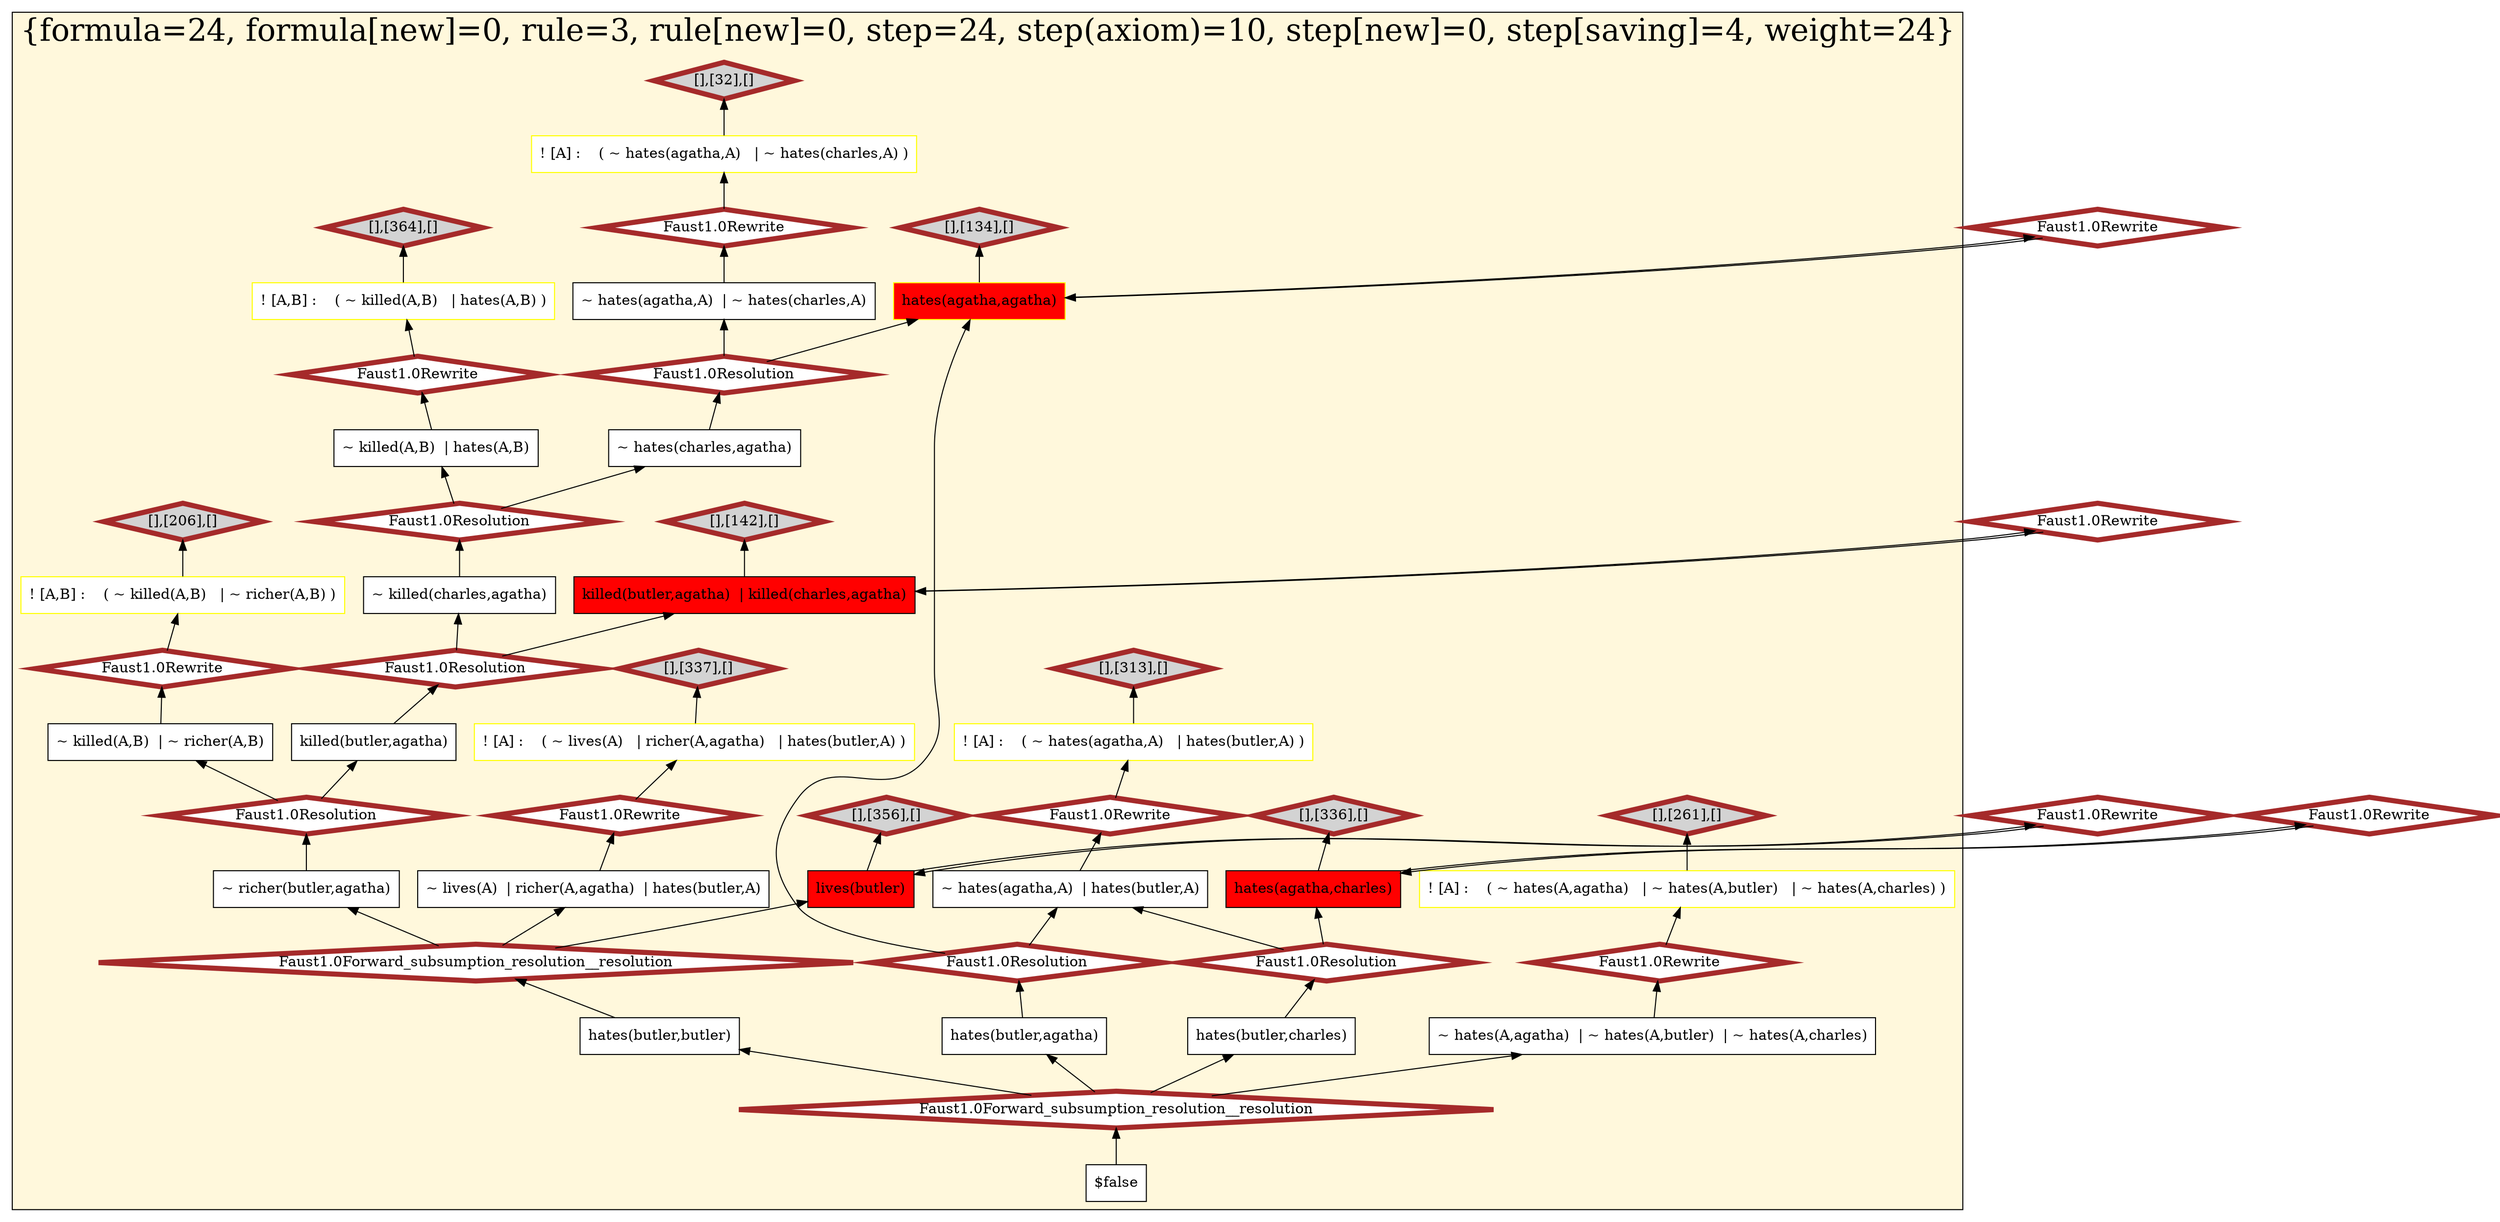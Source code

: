 digraph g 
{ rankdir=BT;
   
  "x_337" [ URL="http://inference-web.org/proofs/tptp/Solutions/PUZ/PUZ001-1/Faust---1.0/answer.owl#ns_butler_hates_poor_conclusion" color="yellow" shape="box" label="! [A] :    ( ~ lives(A)   | richer(A,agatha)   | hates(butler,A) )" fillcolor="white" style="filled"  ];
  "x_436" [ URL="http://inference-web.org/proofs/tptp/Solutions/PUZ/PUZ001-1/Faust---1.0/answer.owl#ns_176259640_conclusion" color="black" shape="box" label="hates(butler,butler)" fillcolor="white" style="filled"  ];
  "x_51" [ URL="http://inference-web.org/proofs/tptp/Solutions/PUZ/PUZ001-1/Faust---1.0/answer.owl#ns_176249928_conclusion" color="black" shape="box" label="~ richer(butler,agatha)" fillcolor="white" style="filled"  ];
  "x_356" [ URL="http://inference-web.org/proofs/tptp/Solutions/PUZ/PUZ001-1/Faust---1.0/answer.owl#ns_butler_conclusion" color="yellow" shape="box" label="lives(butler)" fillcolor="red" style="filled"  ];
  "x_268" [ URL="http://inference-web.org/proofs/tptp/Solutions/PUZ/PUZ001-1/Faust---1.0/answer.owl#ns_176169184_conclusion" color="black" shape="box" label="hates(butler,charles)" fillcolor="white" style="filled"  ];
  "x_313" [ URL="http://inference-web.org/proofs/tptp/Solutions/PUZ/PUZ001-1/Faust---1.0/answer.owl#ns_same_hates_conclusion" color="yellow" shape="box" label="! [A] :    ( ~ hates(agatha,A)   | hates(butler,A) )" fillcolor="white" style="filled"  ];
  "x_210" [ URL="http://inference-web.org/proofs/tptp/Solutions/PUZ/PUZ001-1/Faust---1.0/answer.owl#ns_168261192_conclusion" color="black" shape="box" label="~ hates(agatha,A)  | ~ hates(charles,A)" fillcolor="white" style="filled"  ];
  "x_113" [ URL="http://inference-web.org/proofs/tptp/Solutions/PUZ/PUZ001-1/Faust---1.0/answer.owl#ns_176139248_conclusion" color="black" shape="box" label="hates(butler,agatha)" fillcolor="white" style="filled"  ];
  "x_81" [ URL="http://inference-web.org/proofs/tptp/Solutions/PUZ/PUZ001-1/Faust---1.0/answer.owl#ns_contradiction_conclusion" color="black" shape="box" label="$false" fillcolor="white" style="filled"  ];
  "x_95" [ URL="http://inference-web.org/proofs/tptp/Solutions/PUZ/PUZ001-1/Faust---1.0/answer.owl#ns_168272912_conclusion" color="black" shape="box" label="~ hates(A,agatha)  | ~ hates(A,butler)  | ~ hates(A,charles)" fillcolor="white" style="filled"  ];
  "x_134" [ URL="http://inference-web.org/proofs/tptp/Solutions/PUZ/PUZ001-1/Faust---1.0/answer.owl#ns_168277664_conclusion" color="black" shape="box" label="hates(agatha,agatha)" fillcolor="red" style="filled"  ];
  "x_254" [ URL="http://inference-web.org/proofs/tptp/Solutions/PUZ/PUZ001-1/Faust---1.0/answer.owl#ns_168238288_conclusion" color="black" shape="box" label="~ hates(agatha,A)  | hates(butler,A)" fillcolor="white" style="filled"  ];
  "x_448" [ URL="http://inference-web.org/proofs/tptp/Solutions/PUZ/PUZ001-1/Faust---1.0/answer.owl#ns_176202488_conclusion" color="black" shape="box" label="~ killed(charles,agatha)" fillcolor="white" style="filled"  ];
  "x_134" [ URL="http://inference-web.org/proofs/tptp/Solutions/PUZ/PUZ001-1/Faust---1.0/answer.owl#ns_agatha_hates_agatha_conclusion" color="yellow" shape="box" label="hates(agatha,agatha)" fillcolor="red" style="filled"  ];
  "x_187" [ URL="http://inference-web.org/proofs/tptp/Solutions/PUZ/PUZ001-1/Faust---1.0/answer.owl#ns_168254608_conclusion" color="black" shape="box" label="~ killed(A,B)  | ~ richer(A,B)" fillcolor="white" style="filled"  ];
  "x_56" [ URL="http://inference-web.org/proofs/tptp/Solutions/PUZ/PUZ001-1/Faust---1.0/answer.owl#ns_176150976_conclusion" color="black" shape="box" label="~ hates(charles,agatha)" fillcolor="white" style="filled"  ];
  "x_261" [ URL="http://inference-web.org/proofs/tptp/Solutions/PUZ/PUZ001-1/Faust---1.0/answer.owl#ns_no_one_hates_everyone_conclusion" color="yellow" shape="box" label="! [A] :    ( ~ hates(A,agatha)   | ~ hates(A,butler)   | ~ hates(A,charles) )" fillcolor="white" style="filled"  ];
  "x_142" [ URL="http://inference-web.org/proofs/tptp/Solutions/PUZ/PUZ001-1/Faust---1.0/answer.owl#ns_prove_neither_charles_nor_butler_did_it_conclusion" color="yellow" shape="box" label="killed(butler,agatha) | killed(charles,agatha)" fillcolor="red" style="filled"  ];
  "x_32" [ URL="http://inference-web.org/proofs/tptp/Solutions/PUZ/PUZ001-1/Faust---1.0/answer.owl#ns_different_hates_conclusion" color="yellow" shape="box" label="! [A] :    ( ~ hates(agatha,A)   | ~ hates(charles,A) )" fillcolor="white" style="filled"  ];
  "x_449" [ URL="http://inference-web.org/proofs/tptp/Solutions/PUZ/PUZ001-1/Faust---1.0/answer.owl#ns_168303320_conclusion" color="black" shape="box" label="~ lives(A)  | richer(A,agatha)  | hates(butler,A)" fillcolor="white" style="filled"  ];
  "x_364" [ URL="http://inference-web.org/proofs/tptp/Solutions/PUZ/PUZ001-1/Faust---1.0/answer.owl#ns_killer_hates_victim_conclusion" color="yellow" shape="box" label="! [A,B] :    ( ~ killed(A,B)   | hates(A,B) )" fillcolor="white" style="filled"  ];
  "x_356" [ URL="http://inference-web.org/proofs/tptp/Solutions/PUZ/PUZ001-1/Faust---1.0/answer.owl#ns_168244584_conclusion" color="black" shape="box" label="lives(butler)" fillcolor="red" style="filled"  ];
  "x_142" [ URL="http://inference-web.org/proofs/tptp/Solutions/PUZ/PUZ001-1/Faust---1.0/answer.owl#ns_168309696_conclusion" color="black" shape="box" label="killed(butler,agatha)  | killed(charles,agatha)" fillcolor="red" style="filled"  ];
  "x_368" [ URL="http://inference-web.org/proofs/tptp/Solutions/PUZ/PUZ001-1/Faust---1.0/answer.owl#ns_176239808_conclusion" color="black" shape="box" label="killed(butler,agatha)" fillcolor="white" style="filled"  ];
  "x_206" [ URL="http://inference-web.org/proofs/tptp/Solutions/PUZ/PUZ001-1/Faust---1.0/answer.owl#ns_poorer_killer_conclusion" color="yellow" shape="box" label="! [A,B] :    ( ~ killed(A,B)   | ~ richer(A,B) )" fillcolor="white" style="filled"  ];
  "x_336" [ URL="http://inference-web.org/proofs/tptp/Solutions/PUZ/PUZ001-1/Faust---1.0/answer.owl#ns_agatha_hates_charles_conclusion" color="yellow" shape="box" label="hates(agatha,charles)" fillcolor="red" style="filled"  ];
  "x_336" [ URL="http://inference-web.org/proofs/tptp/Solutions/PUZ/PUZ001-1/Faust---1.0/answer.owl#ns_168281744_conclusion" color="black" shape="box" label="hates(agatha,charles)" fillcolor="red" style="filled"  ];
  "x_295" [ URL="http://inference-web.org/proofs/tptp/Solutions/PUZ/PUZ001-1/Faust---1.0/answer.owl#ns_168286272_conclusion" color="black" shape="box" label="~ killed(A,B)  | hates(A,B)" fillcolor="white" style="filled"  ];
  "-362a61dd:124347a9339:-6cd3" [ URL="http://browser.inference-web.org/iwbrowser/BrowseNodeSet?url=http%3A%2F%2Finference-web.org%2Fproofs%2Ftptp%2FSolutions%2FPUZ%2FPUZ001-1%2FFaust---1.0%2Fanswer.owl%23ns_176169184" color="brown" shape="diamond" label="Faust1.0Resolution" fillcolor="white" style="filled" penwidth="5"  ];
  "x_268" -> "-362a61dd:124347a9339:-6cd3";
  "-362a61dd:124347a9339:-6cd3" -> "x_254";
  "-362a61dd:124347a9339:-6cd3" -> "x_336";
  "-362a61dd:124347a9339:-6cc1" [ URL="http://browser.inference-web.org/iwbrowser/BrowseNodeSet?url=http%3A%2F%2Finference-web.org%2Fproofs%2Ftptp%2FSolutions%2FPUZ%2FPUZ001-1%2FFaust---1.0%2Fanswer.owl%23ns_176202488" color="brown" shape="diamond" label="Faust1.0Resolution" fillcolor="white" style="filled" penwidth="5"  ];
  "x_448" -> "-362a61dd:124347a9339:-6cc1";
  "-362a61dd:124347a9339:-6cc1" -> "x_56";
  "-362a61dd:124347a9339:-6cc1" -> "x_295";
  "-362a61dd:124347a9339:-6ca2" [ URL="http://browser.inference-web.org/iwbrowser/BrowseNodeSet?url=http%3A%2F%2Finference-web.org%2Fproofs%2Ftptp%2FSolutions%2FPUZ%2FPUZ001-1%2FFaust---1.0%2Fanswer.owl%23ns_168244584" color="brown" shape="diamond" label="Faust1.0Rewrite" fillcolor="white" style="filled" penwidth="5"  ];
  "x_356" -> "-362a61dd:124347a9339:-6ca2";
  "-362a61dd:124347a9339:-6ca2" -> "x_356";
  "-362a61dd:124347a9339:-6cb9" [ URL="http://browser.inference-web.org/iwbrowser/BrowseNodeSet?url=http%3A%2F%2Finference-web.org%2Fproofs%2Ftptp%2FSolutions%2FPUZ%2FPUZ001-1%2FFaust---1.0%2Fanswer.owl%23ns_different_hates" color="brown" shape="diamond" label="[],[32],[]" fillcolor="lightgrey" style="filled" penwidth="5"  ];
  "x_32" -> "-362a61dd:124347a9339:-6cb9";
  "-362a61dd:124347a9339:-6ca5" [ URL="http://browser.inference-web.org/iwbrowser/BrowseNodeSet?url=http%3A%2F%2Finference-web.org%2Fproofs%2Ftptp%2FSolutions%2FPUZ%2FPUZ001-1%2FFaust---1.0%2Fanswer.owl%23ns_butler_hates_poor" color="brown" shape="diamond" label="[],[337],[]" fillcolor="lightgrey" style="filled" penwidth="5"  ];
  "x_337" -> "-362a61dd:124347a9339:-6ca5";
  "-362a61dd:124347a9339:-6ca0" [ URL="http://browser.inference-web.org/iwbrowser/BrowseNodeSet?url=http%3A%2F%2Finference-web.org%2Fproofs%2Ftptp%2FSolutions%2FPUZ%2FPUZ001-1%2FFaust---1.0%2Fanswer.owl%23ns_butler" color="brown" shape="diamond" label="[],[356],[]" fillcolor="lightgrey" style="filled" penwidth="5"  ];
  "x_356" -> "-362a61dd:124347a9339:-6ca0";
  "-362a61dd:124347a9339:-6ce5" [ URL="http://browser.inference-web.org/iwbrowser/BrowseNodeSet?url=http%3A%2F%2Finference-web.org%2Fproofs%2Ftptp%2FSolutions%2FPUZ%2FPUZ001-1%2FFaust---1.0%2Fanswer.owl%23ns_176139248" color="brown" shape="diamond" label="Faust1.0Resolution" fillcolor="white" style="filled" penwidth="5"  ];
  "x_113" -> "-362a61dd:124347a9339:-6ce5";
  "-362a61dd:124347a9339:-6ce5" -> "x_134";
  "-362a61dd:124347a9339:-6ce5" -> "x_254";
  "-362a61dd:124347a9339:-6cb4" [ URL="http://browser.inference-web.org/iwbrowser/BrowseNodeSet?url=http%3A%2F%2Finference-web.org%2Fproofs%2Ftptp%2FSolutions%2FPUZ%2FPUZ001-1%2FFaust---1.0%2Fanswer.owl%23ns_killer_hates_victim" color="brown" shape="diamond" label="[],[364],[]" fillcolor="lightgrey" style="filled" penwidth="5"  ];
  "x_364" -> "-362a61dd:124347a9339:-6cb4";
  "-362a61dd:124347a9339:-6cce" [ URL="http://browser.inference-web.org/iwbrowser/BrowseNodeSet?url=http%3A%2F%2Finference-web.org%2Fproofs%2Ftptp%2FSolutions%2FPUZ%2FPUZ001-1%2FFaust---1.0%2Fanswer.owl%23ns_agatha_hates_charles" color="brown" shape="diamond" label="[],[336],[]" fillcolor="lightgrey" style="filled" penwidth="5"  ];
  "x_336" -> "-362a61dd:124347a9339:-6cce";
  "-362a61dd:124347a9339:-6cea" [ URL="http://browser.inference-web.org/iwbrowser/BrowseNodeSet?url=http%3A%2F%2Finference-web.org%2Fproofs%2Ftptp%2FSolutions%2FPUZ%2FPUZ001-1%2FFaust---1.0%2Fanswer.owl%23answer" color="brown" shape="diamond" label="Faust1.0Forward_subsumption_resolution__resolution" fillcolor="white" style="filled" penwidth="5"  ];
  "x_81" -> "-362a61dd:124347a9339:-6cea";
  "-362a61dd:124347a9339:-6cea" -> "x_95";
  "-362a61dd:124347a9339:-6cea" -> "x_113";
  "-362a61dd:124347a9339:-6cea" -> "x_268";
  "-362a61dd:124347a9339:-6cea" -> "x_436";
  "-362a61dd:124347a9339:-6ca7" [ URL="http://browser.inference-web.org/iwbrowser/BrowseNodeSet?url=http%3A%2F%2Finference-web.org%2Fproofs%2Ftptp%2FSolutions%2FPUZ%2FPUZ001-1%2FFaust---1.0%2Fanswer.owl%23ns_168303320" color="brown" shape="diamond" label="Faust1.0Rewrite" fillcolor="white" style="filled" penwidth="5"  ];
  "x_449" -> "-362a61dd:124347a9339:-6ca7";
  "-362a61dd:124347a9339:-6ca7" -> "x_337";
  "-362a61dd:124347a9339:-6ce0" [ URL="http://browser.inference-web.org/iwbrowser/BrowseNodeSet?url=http%3A%2F%2Finference-web.org%2Fproofs%2Ftptp%2FSolutions%2FPUZ%2FPUZ001-1%2FFaust---1.0%2Fanswer.owl%23ns_agatha_hates_agatha" color="brown" shape="diamond" label="[],[134],[]" fillcolor="lightgrey" style="filled" penwidth="5"  ];
  "x_134" -> "-362a61dd:124347a9339:-6ce0";
  "-362a61dd:124347a9339:-6cc4" [ URL="http://browser.inference-web.org/iwbrowser/BrowseNodeSet?url=http%3A%2F%2Finference-web.org%2Fproofs%2Ftptp%2FSolutions%2FPUZ%2FPUZ001-1%2FFaust---1.0%2Fanswer.owl%23ns_176239808" color="brown" shape="diamond" label="Faust1.0Resolution" fillcolor="white" style="filled" penwidth="5"  ];
  "x_368" -> "-362a61dd:124347a9339:-6cc4";
  "-362a61dd:124347a9339:-6cc4" -> "x_142";
  "-362a61dd:124347a9339:-6cc4" -> "x_448";
  "-362a61dd:124347a9339:-6ce2" [ URL="http://browser.inference-web.org/iwbrowser/BrowseNodeSet?url=http%3A%2F%2Finference-web.org%2Fproofs%2Ftptp%2FSolutions%2FPUZ%2FPUZ001-1%2FFaust---1.0%2Fanswer.owl%23ns_168277664" color="brown" shape="diamond" label="Faust1.0Rewrite" fillcolor="white" style="filled" penwidth="5"  ];
  "x_134" -> "-362a61dd:124347a9339:-6ce2";
  "-362a61dd:124347a9339:-6ce2" -> "x_134";
  "-362a61dd:124347a9339:-6cc7" [ URL="http://browser.inference-web.org/iwbrowser/BrowseNodeSet?url=http%3A%2F%2Finference-web.org%2Fproofs%2Ftptp%2FSolutions%2FPUZ%2FPUZ001-1%2FFaust---1.0%2Fanswer.owl%23ns_176249928" color="brown" shape="diamond" label="Faust1.0Resolution" fillcolor="white" style="filled" penwidth="5"  ];
  "x_51" -> "-362a61dd:124347a9339:-6cc7";
  "-362a61dd:124347a9339:-6cc7" -> "x_187";
  "-362a61dd:124347a9339:-6cc7" -> "x_368";
  "-362a61dd:124347a9339:-6cbe" [ URL="http://browser.inference-web.org/iwbrowser/BrowseNodeSet?url=http%3A%2F%2Finference-web.org%2Fproofs%2Ftptp%2FSolutions%2FPUZ%2FPUZ001-1%2FFaust---1.0%2Fanswer.owl%23ns_176150976" color="brown" shape="diamond" label="Faust1.0Resolution" fillcolor="white" style="filled" penwidth="5"  ];
  "x_56" -> "-362a61dd:124347a9339:-6cbe";
  "-362a61dd:124347a9339:-6cbe" -> "x_134";
  "-362a61dd:124347a9339:-6cbe" -> "x_210";
  "-362a61dd:124347a9339:-6caa" [ URL="http://browser.inference-web.org/iwbrowser/BrowseNodeSet?url=http%3A%2F%2Finference-web.org%2Fproofs%2Ftptp%2FSolutions%2FPUZ%2FPUZ001-1%2FFaust---1.0%2Fanswer.owl%23ns_poorer_killer" color="brown" shape="diamond" label="[],[206],[]" fillcolor="lightgrey" style="filled" penwidth="5"  ];
  "x_206" -> "-362a61dd:124347a9339:-6caa";
  "-362a61dd:124347a9339:-6cd6" [ URL="http://browser.inference-web.org/iwbrowser/BrowseNodeSet?url=http%3A%2F%2Finference-web.org%2Fproofs%2Ftptp%2FSolutions%2FPUZ%2FPUZ001-1%2FFaust---1.0%2Fanswer.owl%23ns_no_one_hates_everyone" color="brown" shape="diamond" label="[],[261],[]" fillcolor="lightgrey" style="filled" penwidth="5"  ];
  "x_261" -> "-362a61dd:124347a9339:-6cd6";
  "-362a61dd:124347a9339:-6cac" [ URL="http://browser.inference-web.org/iwbrowser/BrowseNodeSet?url=http%3A%2F%2Finference-web.org%2Fproofs%2Ftptp%2FSolutions%2FPUZ%2FPUZ001-1%2FFaust---1.0%2Fanswer.owl%23ns_168254608" color="brown" shape="diamond" label="Faust1.0Rewrite" fillcolor="white" style="filled" penwidth="5"  ];
  "x_187" -> "-362a61dd:124347a9339:-6cac";
  "-362a61dd:124347a9339:-6cac" -> "x_206";
  "-362a61dd:124347a9339:-6cdd" [ URL="http://browser.inference-web.org/iwbrowser/BrowseNodeSet?url=http%3A%2F%2Finference-web.org%2Fproofs%2Ftptp%2FSolutions%2FPUZ%2FPUZ001-1%2FFaust---1.0%2Fanswer.owl%23ns_168238288" color="brown" shape="diamond" label="Faust1.0Rewrite" fillcolor="white" style="filled" penwidth="5"  ];
  "x_254" -> "-362a61dd:124347a9339:-6cdd";
  "-362a61dd:124347a9339:-6cdd" -> "x_313";
  "-362a61dd:124347a9339:-6cdb" [ URL="http://browser.inference-web.org/iwbrowser/BrowseNodeSet?url=http%3A%2F%2Finference-web.org%2Fproofs%2Ftptp%2FSolutions%2FPUZ%2FPUZ001-1%2FFaust---1.0%2Fanswer.owl%23ns_same_hates" color="brown" shape="diamond" label="[],[313],[]" fillcolor="lightgrey" style="filled" penwidth="5"  ];
  "x_313" -> "-362a61dd:124347a9339:-6cdb";
  "-362a61dd:124347a9339:-6cbb" [ URL="http://browser.inference-web.org/iwbrowser/BrowseNodeSet?url=http%3A%2F%2Finference-web.org%2Fproofs%2Ftptp%2FSolutions%2FPUZ%2FPUZ001-1%2FFaust---1.0%2Fanswer.owl%23ns_168261192" color="brown" shape="diamond" label="Faust1.0Rewrite" fillcolor="white" style="filled" penwidth="5"  ];
  "x_210" -> "-362a61dd:124347a9339:-6cbb";
  "-362a61dd:124347a9339:-6cbb" -> "x_32";
  "-362a61dd:124347a9339:-6caf" [ URL="http://browser.inference-web.org/iwbrowser/BrowseNodeSet?url=http%3A%2F%2Finference-web.org%2Fproofs%2Ftptp%2FSolutions%2FPUZ%2FPUZ001-1%2FFaust---1.0%2Fanswer.owl%23ns_prove_neither_charles_nor_butler_did_it" color="brown" shape="diamond" label="[],[142],[]" fillcolor="lightgrey" style="filled" penwidth="5"  ];
  "x_142" -> "-362a61dd:124347a9339:-6caf";
  "-362a61dd:124347a9339:-6ccb" [ URL="http://browser.inference-web.org/iwbrowser/BrowseNodeSet?url=http%3A%2F%2Finference-web.org%2Fproofs%2Ftptp%2FSolutions%2FPUZ%2FPUZ001-1%2FFaust---1.0%2Fanswer.owl%23ns_176259640" color="brown" shape="diamond" label="Faust1.0Forward_subsumption_resolution__resolution" fillcolor="white" style="filled" penwidth="5"  ];
  "x_436" -> "-362a61dd:124347a9339:-6ccb";
  "-362a61dd:124347a9339:-6ccb" -> "x_51";
  "-362a61dd:124347a9339:-6ccb" -> "x_356";
  "-362a61dd:124347a9339:-6ccb" -> "x_449";
  "-362a61dd:124347a9339:-6cd8" [ URL="http://browser.inference-web.org/iwbrowser/BrowseNodeSet?url=http%3A%2F%2Finference-web.org%2Fproofs%2Ftptp%2FSolutions%2FPUZ%2FPUZ001-1%2FFaust---1.0%2Fanswer.owl%23ns_168272912" color="brown" shape="diamond" label="Faust1.0Rewrite" fillcolor="white" style="filled" penwidth="5"  ];
  "x_95" -> "-362a61dd:124347a9339:-6cd8";
  "-362a61dd:124347a9339:-6cd8" -> "x_261";
  "-362a61dd:124347a9339:-6cb6" [ URL="http://browser.inference-web.org/iwbrowser/BrowseNodeSet?url=http%3A%2F%2Finference-web.org%2Fproofs%2Ftptp%2FSolutions%2FPUZ%2FPUZ001-1%2FFaust---1.0%2Fanswer.owl%23ns_168286272" color="brown" shape="diamond" label="Faust1.0Rewrite" fillcolor="white" style="filled" penwidth="5"  ];
  "x_295" -> "-362a61dd:124347a9339:-6cb6";
  "-362a61dd:124347a9339:-6cb6" -> "x_364";
  "-362a61dd:124347a9339:-6cb1" [ URL="http://browser.inference-web.org/iwbrowser/BrowseNodeSet?url=http%3A%2F%2Finference-web.org%2Fproofs%2Ftptp%2FSolutions%2FPUZ%2FPUZ001-1%2FFaust---1.0%2Fanswer.owl%23ns_168309696" color="brown" shape="diamond" label="Faust1.0Rewrite" fillcolor="white" style="filled" penwidth="5"  ];
  "x_142" -> "-362a61dd:124347a9339:-6cb1";
  "-362a61dd:124347a9339:-6cb1" -> "x_142";
  "-362a61dd:124347a9339:-6cd0" [ URL="http://browser.inference-web.org/iwbrowser/BrowseNodeSet?url=http%3A%2F%2Finference-web.org%2Fproofs%2Ftptp%2FSolutions%2FPUZ%2FPUZ001-1%2FFaust---1.0%2Fanswer.owl%23ns_168281744" color="brown" shape="diamond" label="Faust1.0Rewrite" fillcolor="white" style="filled" penwidth="5"  ];
  "x_336" -> "-362a61dd:124347a9339:-6cd0";
  "-362a61dd:124347a9339:-6cd0" -> "x_336";
  
 subgraph cluster_opt 
{ labelloc=b label="{formula=24, formula[new]=0, rule=3, rule[new]=0, step=24, step(axiom)=10, step[new]=0, step[saving]=4, weight=24}" 
 fontsize=30 fillcolor=cornsilk style=filled 
  x_32 ; x_206 ; x_368 ; x_337 ; x_336 ; x_142 ; x_313 ; x_436 ; x_134 ; x_356 ; x_51 ; x_254 ; x_187 ; x_81 ; x_113 ; x_261 ; x_295 ; x_364 ; x_95 ; x_56 ; x_268 ; x_449 ; x_210 ; x_448 ; "-362a61dd:124347a9339:-6ce0" ;
 "-362a61dd:124347a9339:-6cd3" ;
 "-362a61dd:124347a9339:-6cc4" ;
 "-362a61dd:124347a9339:-6cc7" ;
 "-362a61dd:124347a9339:-6cbe" ;
 "-362a61dd:124347a9339:-6caa" ;
 "-362a61dd:124347a9339:-6cdd" ;
 "-362a61dd:124347a9339:-6cac" ;
 "-362a61dd:124347a9339:-6cd6" ;
 "-362a61dd:124347a9339:-6cc1" ;
 "-362a61dd:124347a9339:-6cdb" ;
 "-362a61dd:124347a9339:-6cbb" ;
 "-362a61dd:124347a9339:-6cb9" ;
 "-362a61dd:124347a9339:-6ca5" ;
 "-362a61dd:124347a9339:-6caf" ;
 "-362a61dd:124347a9339:-6ccb" ;
 "-362a61dd:124347a9339:-6cd8" ;
 "-362a61dd:124347a9339:-6ca0" ;
 "-362a61dd:124347a9339:-6ce5" ;
 "-362a61dd:124347a9339:-6cb4" ;
 "-362a61dd:124347a9339:-6cce" ;
 "-362a61dd:124347a9339:-6cb6" ;
 "-362a61dd:124347a9339:-6cea" ;
 "-362a61dd:124347a9339:-6ca7" ;
 
}
 
}
